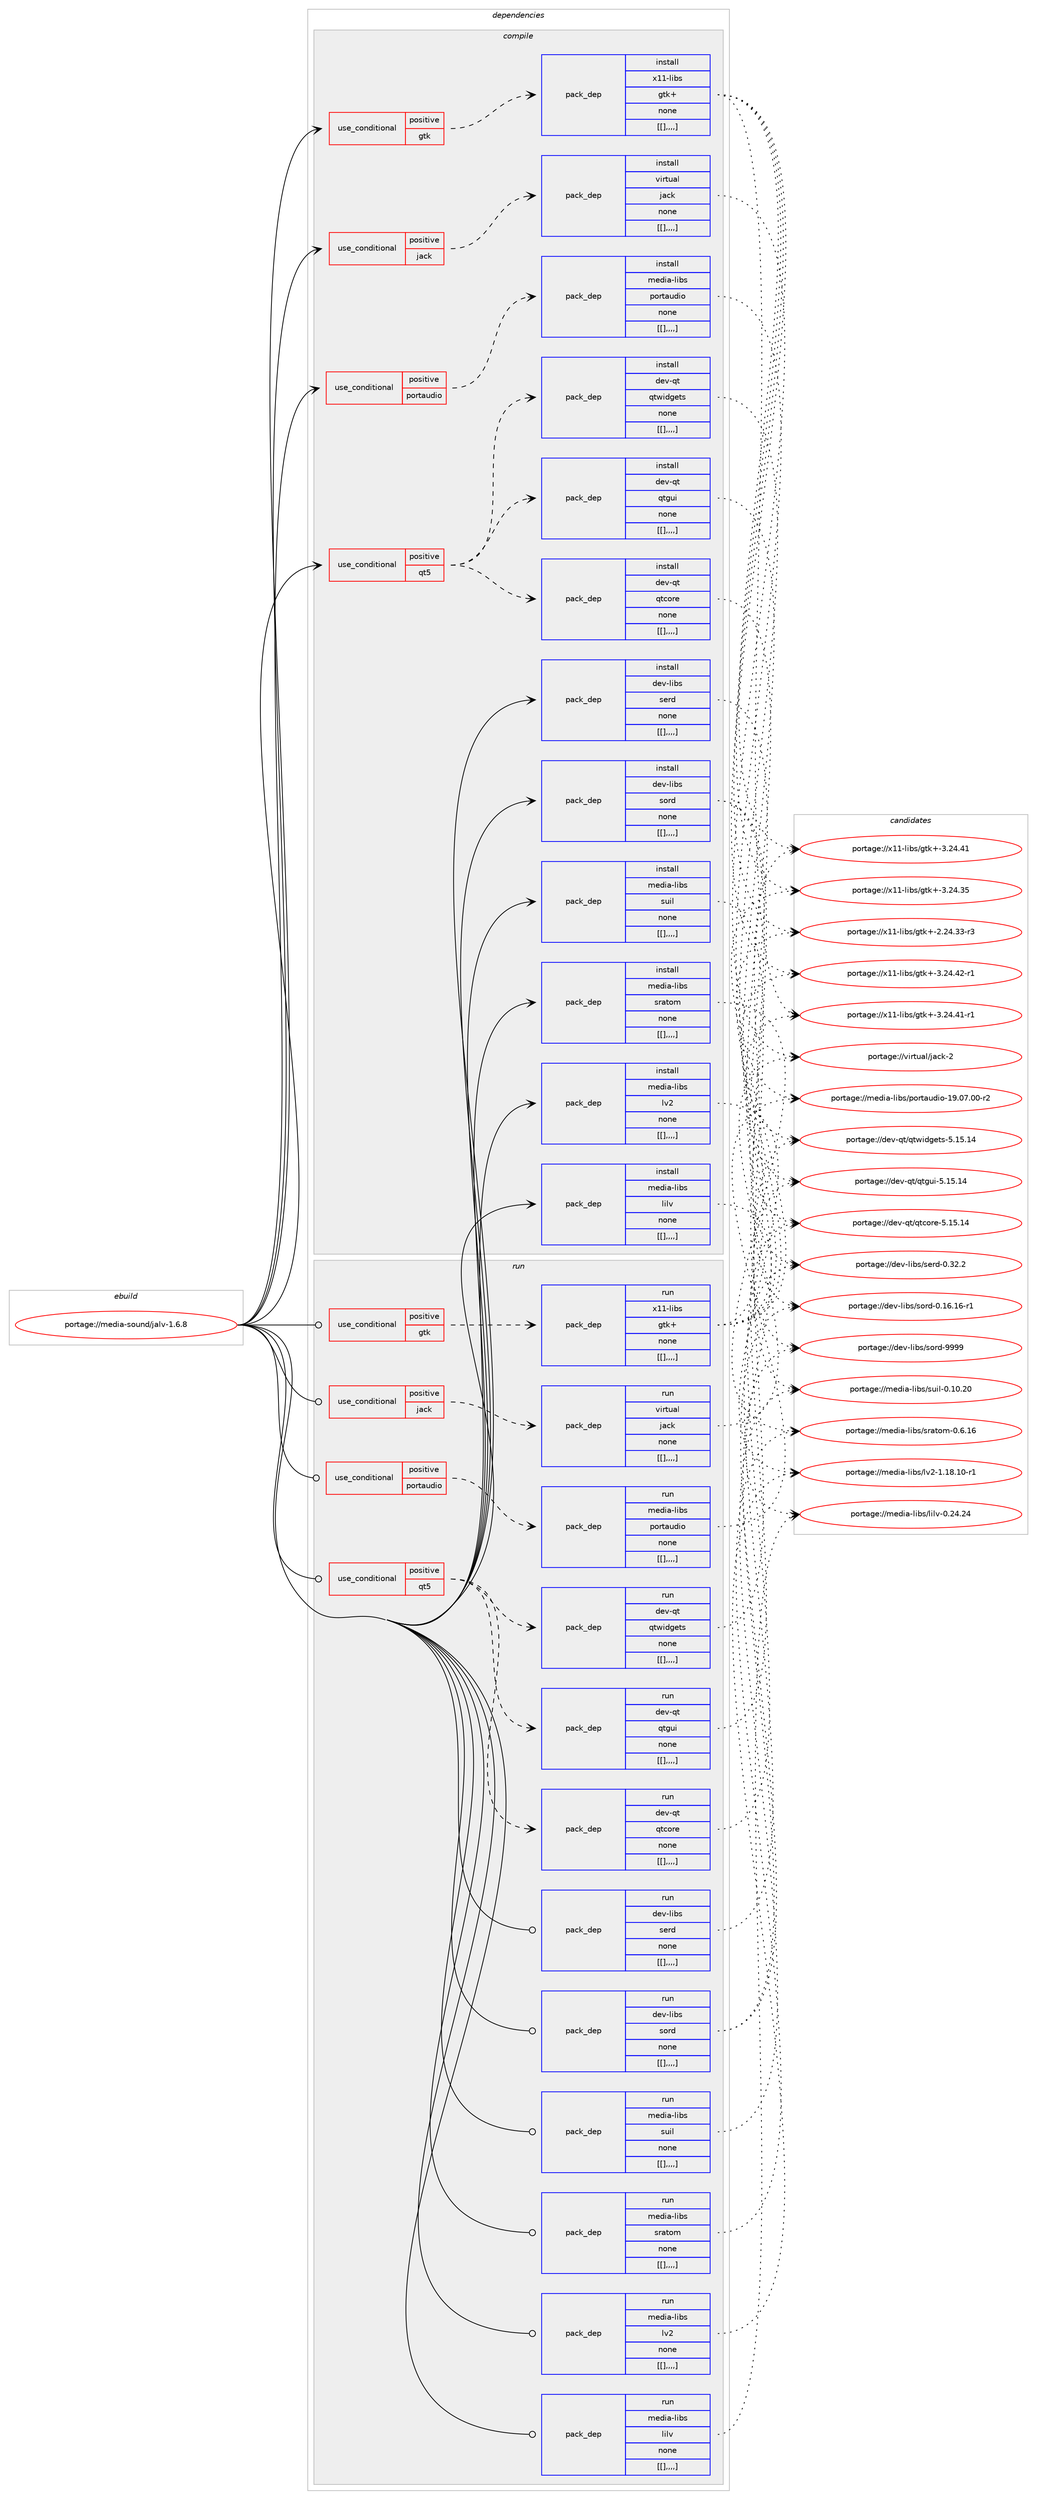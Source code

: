 digraph prolog {

# *************
# Graph options
# *************

newrank=true;
concentrate=true;
compound=true;
graph [rankdir=LR,fontname=Helvetica,fontsize=10,ranksep=1.5];#, ranksep=2.5, nodesep=0.2];
edge  [arrowhead=vee];
node  [fontname=Helvetica,fontsize=10];

# **********
# The ebuild
# **********

subgraph cluster_leftcol {
color=gray;
label=<<i>ebuild</i>>;
id [label="portage://media-sound/jalv-1.6.8", color=red, width=4, href="../media-sound/jalv-1.6.8.svg"];
}

# ****************
# The dependencies
# ****************

subgraph cluster_midcol {
color=gray;
label=<<i>dependencies</i>>;
subgraph cluster_compile {
fillcolor="#eeeeee";
style=filled;
label=<<i>compile</i>>;
subgraph cond83772 {
dependency326621 [label=<<TABLE BORDER="0" CELLBORDER="1" CELLSPACING="0" CELLPADDING="4"><TR><TD ROWSPAN="3" CELLPADDING="10">use_conditional</TD></TR><TR><TD>positive</TD></TR><TR><TD>gtk</TD></TR></TABLE>>, shape=none, color=red];
subgraph pack240357 {
dependency326622 [label=<<TABLE BORDER="0" CELLBORDER="1" CELLSPACING="0" CELLPADDING="4" WIDTH="220"><TR><TD ROWSPAN="6" CELLPADDING="30">pack_dep</TD></TR><TR><TD WIDTH="110">install</TD></TR><TR><TD>x11-libs</TD></TR><TR><TD>gtk+</TD></TR><TR><TD>none</TD></TR><TR><TD>[[],,,,]</TD></TR></TABLE>>, shape=none, color=blue];
}
dependency326621:e -> dependency326622:w [weight=20,style="dashed",arrowhead="vee"];
}
id:e -> dependency326621:w [weight=20,style="solid",arrowhead="vee"];
subgraph cond83773 {
dependency326623 [label=<<TABLE BORDER="0" CELLBORDER="1" CELLSPACING="0" CELLPADDING="4"><TR><TD ROWSPAN="3" CELLPADDING="10">use_conditional</TD></TR><TR><TD>positive</TD></TR><TR><TD>jack</TD></TR></TABLE>>, shape=none, color=red];
subgraph pack240358 {
dependency326624 [label=<<TABLE BORDER="0" CELLBORDER="1" CELLSPACING="0" CELLPADDING="4" WIDTH="220"><TR><TD ROWSPAN="6" CELLPADDING="30">pack_dep</TD></TR><TR><TD WIDTH="110">install</TD></TR><TR><TD>virtual</TD></TR><TR><TD>jack</TD></TR><TR><TD>none</TD></TR><TR><TD>[[],,,,]</TD></TR></TABLE>>, shape=none, color=blue];
}
dependency326623:e -> dependency326624:w [weight=20,style="dashed",arrowhead="vee"];
}
id:e -> dependency326623:w [weight=20,style="solid",arrowhead="vee"];
subgraph cond83774 {
dependency326625 [label=<<TABLE BORDER="0" CELLBORDER="1" CELLSPACING="0" CELLPADDING="4"><TR><TD ROWSPAN="3" CELLPADDING="10">use_conditional</TD></TR><TR><TD>positive</TD></TR><TR><TD>portaudio</TD></TR></TABLE>>, shape=none, color=red];
subgraph pack240359 {
dependency326626 [label=<<TABLE BORDER="0" CELLBORDER="1" CELLSPACING="0" CELLPADDING="4" WIDTH="220"><TR><TD ROWSPAN="6" CELLPADDING="30">pack_dep</TD></TR><TR><TD WIDTH="110">install</TD></TR><TR><TD>media-libs</TD></TR><TR><TD>portaudio</TD></TR><TR><TD>none</TD></TR><TR><TD>[[],,,,]</TD></TR></TABLE>>, shape=none, color=blue];
}
dependency326625:e -> dependency326626:w [weight=20,style="dashed",arrowhead="vee"];
}
id:e -> dependency326625:w [weight=20,style="solid",arrowhead="vee"];
subgraph cond83775 {
dependency326627 [label=<<TABLE BORDER="0" CELLBORDER="1" CELLSPACING="0" CELLPADDING="4"><TR><TD ROWSPAN="3" CELLPADDING="10">use_conditional</TD></TR><TR><TD>positive</TD></TR><TR><TD>qt5</TD></TR></TABLE>>, shape=none, color=red];
subgraph pack240360 {
dependency326628 [label=<<TABLE BORDER="0" CELLBORDER="1" CELLSPACING="0" CELLPADDING="4" WIDTH="220"><TR><TD ROWSPAN="6" CELLPADDING="30">pack_dep</TD></TR><TR><TD WIDTH="110">install</TD></TR><TR><TD>dev-qt</TD></TR><TR><TD>qtcore</TD></TR><TR><TD>none</TD></TR><TR><TD>[[],,,,]</TD></TR></TABLE>>, shape=none, color=blue];
}
dependency326627:e -> dependency326628:w [weight=20,style="dashed",arrowhead="vee"];
subgraph pack240361 {
dependency326629 [label=<<TABLE BORDER="0" CELLBORDER="1" CELLSPACING="0" CELLPADDING="4" WIDTH="220"><TR><TD ROWSPAN="6" CELLPADDING="30">pack_dep</TD></TR><TR><TD WIDTH="110">install</TD></TR><TR><TD>dev-qt</TD></TR><TR><TD>qtgui</TD></TR><TR><TD>none</TD></TR><TR><TD>[[],,,,]</TD></TR></TABLE>>, shape=none, color=blue];
}
dependency326627:e -> dependency326629:w [weight=20,style="dashed",arrowhead="vee"];
subgraph pack240362 {
dependency326630 [label=<<TABLE BORDER="0" CELLBORDER="1" CELLSPACING="0" CELLPADDING="4" WIDTH="220"><TR><TD ROWSPAN="6" CELLPADDING="30">pack_dep</TD></TR><TR><TD WIDTH="110">install</TD></TR><TR><TD>dev-qt</TD></TR><TR><TD>qtwidgets</TD></TR><TR><TD>none</TD></TR><TR><TD>[[],,,,]</TD></TR></TABLE>>, shape=none, color=blue];
}
dependency326627:e -> dependency326630:w [weight=20,style="dashed",arrowhead="vee"];
}
id:e -> dependency326627:w [weight=20,style="solid",arrowhead="vee"];
subgraph pack240363 {
dependency326631 [label=<<TABLE BORDER="0" CELLBORDER="1" CELLSPACING="0" CELLPADDING="4" WIDTH="220"><TR><TD ROWSPAN="6" CELLPADDING="30">pack_dep</TD></TR><TR><TD WIDTH="110">install</TD></TR><TR><TD>dev-libs</TD></TR><TR><TD>serd</TD></TR><TR><TD>none</TD></TR><TR><TD>[[],,,,]</TD></TR></TABLE>>, shape=none, color=blue];
}
id:e -> dependency326631:w [weight=20,style="solid",arrowhead="vee"];
subgraph pack240364 {
dependency326632 [label=<<TABLE BORDER="0" CELLBORDER="1" CELLSPACING="0" CELLPADDING="4" WIDTH="220"><TR><TD ROWSPAN="6" CELLPADDING="30">pack_dep</TD></TR><TR><TD WIDTH="110">install</TD></TR><TR><TD>dev-libs</TD></TR><TR><TD>sord</TD></TR><TR><TD>none</TD></TR><TR><TD>[[],,,,]</TD></TR></TABLE>>, shape=none, color=blue];
}
id:e -> dependency326632:w [weight=20,style="solid",arrowhead="vee"];
subgraph pack240365 {
dependency326633 [label=<<TABLE BORDER="0" CELLBORDER="1" CELLSPACING="0" CELLPADDING="4" WIDTH="220"><TR><TD ROWSPAN="6" CELLPADDING="30">pack_dep</TD></TR><TR><TD WIDTH="110">install</TD></TR><TR><TD>media-libs</TD></TR><TR><TD>lilv</TD></TR><TR><TD>none</TD></TR><TR><TD>[[],,,,]</TD></TR></TABLE>>, shape=none, color=blue];
}
id:e -> dependency326633:w [weight=20,style="solid",arrowhead="vee"];
subgraph pack240366 {
dependency326634 [label=<<TABLE BORDER="0" CELLBORDER="1" CELLSPACING="0" CELLPADDING="4" WIDTH="220"><TR><TD ROWSPAN="6" CELLPADDING="30">pack_dep</TD></TR><TR><TD WIDTH="110">install</TD></TR><TR><TD>media-libs</TD></TR><TR><TD>lv2</TD></TR><TR><TD>none</TD></TR><TR><TD>[[],,,,]</TD></TR></TABLE>>, shape=none, color=blue];
}
id:e -> dependency326634:w [weight=20,style="solid",arrowhead="vee"];
subgraph pack240367 {
dependency326635 [label=<<TABLE BORDER="0" CELLBORDER="1" CELLSPACING="0" CELLPADDING="4" WIDTH="220"><TR><TD ROWSPAN="6" CELLPADDING="30">pack_dep</TD></TR><TR><TD WIDTH="110">install</TD></TR><TR><TD>media-libs</TD></TR><TR><TD>sratom</TD></TR><TR><TD>none</TD></TR><TR><TD>[[],,,,]</TD></TR></TABLE>>, shape=none, color=blue];
}
id:e -> dependency326635:w [weight=20,style="solid",arrowhead="vee"];
subgraph pack240368 {
dependency326636 [label=<<TABLE BORDER="0" CELLBORDER="1" CELLSPACING="0" CELLPADDING="4" WIDTH="220"><TR><TD ROWSPAN="6" CELLPADDING="30">pack_dep</TD></TR><TR><TD WIDTH="110">install</TD></TR><TR><TD>media-libs</TD></TR><TR><TD>suil</TD></TR><TR><TD>none</TD></TR><TR><TD>[[],,,,]</TD></TR></TABLE>>, shape=none, color=blue];
}
id:e -> dependency326636:w [weight=20,style="solid",arrowhead="vee"];
}
subgraph cluster_compileandrun {
fillcolor="#eeeeee";
style=filled;
label=<<i>compile and run</i>>;
}
subgraph cluster_run {
fillcolor="#eeeeee";
style=filled;
label=<<i>run</i>>;
subgraph cond83776 {
dependency326637 [label=<<TABLE BORDER="0" CELLBORDER="1" CELLSPACING="0" CELLPADDING="4"><TR><TD ROWSPAN="3" CELLPADDING="10">use_conditional</TD></TR><TR><TD>positive</TD></TR><TR><TD>gtk</TD></TR></TABLE>>, shape=none, color=red];
subgraph pack240369 {
dependency326638 [label=<<TABLE BORDER="0" CELLBORDER="1" CELLSPACING="0" CELLPADDING="4" WIDTH="220"><TR><TD ROWSPAN="6" CELLPADDING="30">pack_dep</TD></TR><TR><TD WIDTH="110">run</TD></TR><TR><TD>x11-libs</TD></TR><TR><TD>gtk+</TD></TR><TR><TD>none</TD></TR><TR><TD>[[],,,,]</TD></TR></TABLE>>, shape=none, color=blue];
}
dependency326637:e -> dependency326638:w [weight=20,style="dashed",arrowhead="vee"];
}
id:e -> dependency326637:w [weight=20,style="solid",arrowhead="odot"];
subgraph cond83777 {
dependency326639 [label=<<TABLE BORDER="0" CELLBORDER="1" CELLSPACING="0" CELLPADDING="4"><TR><TD ROWSPAN="3" CELLPADDING="10">use_conditional</TD></TR><TR><TD>positive</TD></TR><TR><TD>jack</TD></TR></TABLE>>, shape=none, color=red];
subgraph pack240370 {
dependency326640 [label=<<TABLE BORDER="0" CELLBORDER="1" CELLSPACING="0" CELLPADDING="4" WIDTH="220"><TR><TD ROWSPAN="6" CELLPADDING="30">pack_dep</TD></TR><TR><TD WIDTH="110">run</TD></TR><TR><TD>virtual</TD></TR><TR><TD>jack</TD></TR><TR><TD>none</TD></TR><TR><TD>[[],,,,]</TD></TR></TABLE>>, shape=none, color=blue];
}
dependency326639:e -> dependency326640:w [weight=20,style="dashed",arrowhead="vee"];
}
id:e -> dependency326639:w [weight=20,style="solid",arrowhead="odot"];
subgraph cond83778 {
dependency326641 [label=<<TABLE BORDER="0" CELLBORDER="1" CELLSPACING="0" CELLPADDING="4"><TR><TD ROWSPAN="3" CELLPADDING="10">use_conditional</TD></TR><TR><TD>positive</TD></TR><TR><TD>portaudio</TD></TR></TABLE>>, shape=none, color=red];
subgraph pack240371 {
dependency326642 [label=<<TABLE BORDER="0" CELLBORDER="1" CELLSPACING="0" CELLPADDING="4" WIDTH="220"><TR><TD ROWSPAN="6" CELLPADDING="30">pack_dep</TD></TR><TR><TD WIDTH="110">run</TD></TR><TR><TD>media-libs</TD></TR><TR><TD>portaudio</TD></TR><TR><TD>none</TD></TR><TR><TD>[[],,,,]</TD></TR></TABLE>>, shape=none, color=blue];
}
dependency326641:e -> dependency326642:w [weight=20,style="dashed",arrowhead="vee"];
}
id:e -> dependency326641:w [weight=20,style="solid",arrowhead="odot"];
subgraph cond83779 {
dependency326643 [label=<<TABLE BORDER="0" CELLBORDER="1" CELLSPACING="0" CELLPADDING="4"><TR><TD ROWSPAN="3" CELLPADDING="10">use_conditional</TD></TR><TR><TD>positive</TD></TR><TR><TD>qt5</TD></TR></TABLE>>, shape=none, color=red];
subgraph pack240372 {
dependency326644 [label=<<TABLE BORDER="0" CELLBORDER="1" CELLSPACING="0" CELLPADDING="4" WIDTH="220"><TR><TD ROWSPAN="6" CELLPADDING="30">pack_dep</TD></TR><TR><TD WIDTH="110">run</TD></TR><TR><TD>dev-qt</TD></TR><TR><TD>qtcore</TD></TR><TR><TD>none</TD></TR><TR><TD>[[],,,,]</TD></TR></TABLE>>, shape=none, color=blue];
}
dependency326643:e -> dependency326644:w [weight=20,style="dashed",arrowhead="vee"];
subgraph pack240373 {
dependency326645 [label=<<TABLE BORDER="0" CELLBORDER="1" CELLSPACING="0" CELLPADDING="4" WIDTH="220"><TR><TD ROWSPAN="6" CELLPADDING="30">pack_dep</TD></TR><TR><TD WIDTH="110">run</TD></TR><TR><TD>dev-qt</TD></TR><TR><TD>qtgui</TD></TR><TR><TD>none</TD></TR><TR><TD>[[],,,,]</TD></TR></TABLE>>, shape=none, color=blue];
}
dependency326643:e -> dependency326645:w [weight=20,style="dashed",arrowhead="vee"];
subgraph pack240374 {
dependency326646 [label=<<TABLE BORDER="0" CELLBORDER="1" CELLSPACING="0" CELLPADDING="4" WIDTH="220"><TR><TD ROWSPAN="6" CELLPADDING="30">pack_dep</TD></TR><TR><TD WIDTH="110">run</TD></TR><TR><TD>dev-qt</TD></TR><TR><TD>qtwidgets</TD></TR><TR><TD>none</TD></TR><TR><TD>[[],,,,]</TD></TR></TABLE>>, shape=none, color=blue];
}
dependency326643:e -> dependency326646:w [weight=20,style="dashed",arrowhead="vee"];
}
id:e -> dependency326643:w [weight=20,style="solid",arrowhead="odot"];
subgraph pack240375 {
dependency326647 [label=<<TABLE BORDER="0" CELLBORDER="1" CELLSPACING="0" CELLPADDING="4" WIDTH="220"><TR><TD ROWSPAN="6" CELLPADDING="30">pack_dep</TD></TR><TR><TD WIDTH="110">run</TD></TR><TR><TD>dev-libs</TD></TR><TR><TD>serd</TD></TR><TR><TD>none</TD></TR><TR><TD>[[],,,,]</TD></TR></TABLE>>, shape=none, color=blue];
}
id:e -> dependency326647:w [weight=20,style="solid",arrowhead="odot"];
subgraph pack240376 {
dependency326648 [label=<<TABLE BORDER="0" CELLBORDER="1" CELLSPACING="0" CELLPADDING="4" WIDTH="220"><TR><TD ROWSPAN="6" CELLPADDING="30">pack_dep</TD></TR><TR><TD WIDTH="110">run</TD></TR><TR><TD>dev-libs</TD></TR><TR><TD>sord</TD></TR><TR><TD>none</TD></TR><TR><TD>[[],,,,]</TD></TR></TABLE>>, shape=none, color=blue];
}
id:e -> dependency326648:w [weight=20,style="solid",arrowhead="odot"];
subgraph pack240377 {
dependency326649 [label=<<TABLE BORDER="0" CELLBORDER="1" CELLSPACING="0" CELLPADDING="4" WIDTH="220"><TR><TD ROWSPAN="6" CELLPADDING="30">pack_dep</TD></TR><TR><TD WIDTH="110">run</TD></TR><TR><TD>media-libs</TD></TR><TR><TD>lilv</TD></TR><TR><TD>none</TD></TR><TR><TD>[[],,,,]</TD></TR></TABLE>>, shape=none, color=blue];
}
id:e -> dependency326649:w [weight=20,style="solid",arrowhead="odot"];
subgraph pack240378 {
dependency326650 [label=<<TABLE BORDER="0" CELLBORDER="1" CELLSPACING="0" CELLPADDING="4" WIDTH="220"><TR><TD ROWSPAN="6" CELLPADDING="30">pack_dep</TD></TR><TR><TD WIDTH="110">run</TD></TR><TR><TD>media-libs</TD></TR><TR><TD>lv2</TD></TR><TR><TD>none</TD></TR><TR><TD>[[],,,,]</TD></TR></TABLE>>, shape=none, color=blue];
}
id:e -> dependency326650:w [weight=20,style="solid",arrowhead="odot"];
subgraph pack240379 {
dependency326651 [label=<<TABLE BORDER="0" CELLBORDER="1" CELLSPACING="0" CELLPADDING="4" WIDTH="220"><TR><TD ROWSPAN="6" CELLPADDING="30">pack_dep</TD></TR><TR><TD WIDTH="110">run</TD></TR><TR><TD>media-libs</TD></TR><TR><TD>sratom</TD></TR><TR><TD>none</TD></TR><TR><TD>[[],,,,]</TD></TR></TABLE>>, shape=none, color=blue];
}
id:e -> dependency326651:w [weight=20,style="solid",arrowhead="odot"];
subgraph pack240380 {
dependency326652 [label=<<TABLE BORDER="0" CELLBORDER="1" CELLSPACING="0" CELLPADDING="4" WIDTH="220"><TR><TD ROWSPAN="6" CELLPADDING="30">pack_dep</TD></TR><TR><TD WIDTH="110">run</TD></TR><TR><TD>media-libs</TD></TR><TR><TD>suil</TD></TR><TR><TD>none</TD></TR><TR><TD>[[],,,,]</TD></TR></TABLE>>, shape=none, color=blue];
}
id:e -> dependency326652:w [weight=20,style="solid",arrowhead="odot"];
}
}

# **************
# The candidates
# **************

subgraph cluster_choices {
rank=same;
color=gray;
label=<<i>candidates</i>>;

subgraph choice240357 {
color=black;
nodesep=1;
choice12049494510810598115471031161074345514650524652504511449 [label="portage://x11-libs/gtk+-3.24.42-r1", color=red, width=4,href="../x11-libs/gtk+-3.24.42-r1.svg"];
choice12049494510810598115471031161074345514650524652494511449 [label="portage://x11-libs/gtk+-3.24.41-r1", color=red, width=4,href="../x11-libs/gtk+-3.24.41-r1.svg"];
choice1204949451081059811547103116107434551465052465249 [label="portage://x11-libs/gtk+-3.24.41", color=red, width=4,href="../x11-libs/gtk+-3.24.41.svg"];
choice1204949451081059811547103116107434551465052465153 [label="portage://x11-libs/gtk+-3.24.35", color=red, width=4,href="../x11-libs/gtk+-3.24.35.svg"];
choice12049494510810598115471031161074345504650524651514511451 [label="portage://x11-libs/gtk+-2.24.33-r3", color=red, width=4,href="../x11-libs/gtk+-2.24.33-r3.svg"];
dependency326622:e -> choice12049494510810598115471031161074345514650524652504511449:w [style=dotted,weight="100"];
dependency326622:e -> choice12049494510810598115471031161074345514650524652494511449:w [style=dotted,weight="100"];
dependency326622:e -> choice1204949451081059811547103116107434551465052465249:w [style=dotted,weight="100"];
dependency326622:e -> choice1204949451081059811547103116107434551465052465153:w [style=dotted,weight="100"];
dependency326622:e -> choice12049494510810598115471031161074345504650524651514511451:w [style=dotted,weight="100"];
}
subgraph choice240358 {
color=black;
nodesep=1;
choice118105114116117971084710697991074550 [label="portage://virtual/jack-2", color=red, width=4,href="../virtual/jack-2.svg"];
dependency326624:e -> choice118105114116117971084710697991074550:w [style=dotted,weight="100"];
}
subgraph choice240359 {
color=black;
nodesep=1;
choice10910110010597451081059811547112111114116971171001051114549574648554648484511450 [label="portage://media-libs/portaudio-19.07.00-r2", color=red, width=4,href="../media-libs/portaudio-19.07.00-r2.svg"];
dependency326626:e -> choice10910110010597451081059811547112111114116971171001051114549574648554648484511450:w [style=dotted,weight="100"];
}
subgraph choice240360 {
color=black;
nodesep=1;
choice1001011184511311647113116991111141014553464953464952 [label="portage://dev-qt/qtcore-5.15.14", color=red, width=4,href="../dev-qt/qtcore-5.15.14.svg"];
dependency326628:e -> choice1001011184511311647113116991111141014553464953464952:w [style=dotted,weight="100"];
}
subgraph choice240361 {
color=black;
nodesep=1;
choice10010111845113116471131161031171054553464953464952 [label="portage://dev-qt/qtgui-5.15.14", color=red, width=4,href="../dev-qt/qtgui-5.15.14.svg"];
dependency326629:e -> choice10010111845113116471131161031171054553464953464952:w [style=dotted,weight="100"];
}
subgraph choice240362 {
color=black;
nodesep=1;
choice10010111845113116471131161191051001031011161154553464953464952 [label="portage://dev-qt/qtwidgets-5.15.14", color=red, width=4,href="../dev-qt/qtwidgets-5.15.14.svg"];
dependency326630:e -> choice10010111845113116471131161191051001031011161154553464953464952:w [style=dotted,weight="100"];
}
subgraph choice240363 {
color=black;
nodesep=1;
choice10010111845108105981154711510111410045484651504650 [label="portage://dev-libs/serd-0.32.2", color=red, width=4,href="../dev-libs/serd-0.32.2.svg"];
dependency326631:e -> choice10010111845108105981154711510111410045484651504650:w [style=dotted,weight="100"];
}
subgraph choice240364 {
color=black;
nodesep=1;
choice1001011184510810598115471151111141004557575757 [label="portage://dev-libs/sord-9999", color=red, width=4,href="../dev-libs/sord-9999.svg"];
choice10010111845108105981154711511111410045484649544649544511449 [label="portage://dev-libs/sord-0.16.16-r1", color=red, width=4,href="../dev-libs/sord-0.16.16-r1.svg"];
dependency326632:e -> choice1001011184510810598115471151111141004557575757:w [style=dotted,weight="100"];
dependency326632:e -> choice10010111845108105981154711511111410045484649544649544511449:w [style=dotted,weight="100"];
}
subgraph choice240365 {
color=black;
nodesep=1;
choice109101100105974510810598115471081051081184548465052465052 [label="portage://media-libs/lilv-0.24.24", color=red, width=4,href="../media-libs/lilv-0.24.24.svg"];
dependency326633:e -> choice109101100105974510810598115471081051081184548465052465052:w [style=dotted,weight="100"];
}
subgraph choice240366 {
color=black;
nodesep=1;
choice109101100105974510810598115471081185045494649564649484511449 [label="portage://media-libs/lv2-1.18.10-r1", color=red, width=4,href="../media-libs/lv2-1.18.10-r1.svg"];
dependency326634:e -> choice109101100105974510810598115471081185045494649564649484511449:w [style=dotted,weight="100"];
}
subgraph choice240367 {
color=black;
nodesep=1;
choice109101100105974510810598115471151149711611110945484654464954 [label="portage://media-libs/sratom-0.6.16", color=red, width=4,href="../media-libs/sratom-0.6.16.svg"];
dependency326635:e -> choice109101100105974510810598115471151149711611110945484654464954:w [style=dotted,weight="100"];
}
subgraph choice240368 {
color=black;
nodesep=1;
choice109101100105974510810598115471151171051084548464948465048 [label="portage://media-libs/suil-0.10.20", color=red, width=4,href="../media-libs/suil-0.10.20.svg"];
dependency326636:e -> choice109101100105974510810598115471151171051084548464948465048:w [style=dotted,weight="100"];
}
subgraph choice240369 {
color=black;
nodesep=1;
choice12049494510810598115471031161074345514650524652504511449 [label="portage://x11-libs/gtk+-3.24.42-r1", color=red, width=4,href="../x11-libs/gtk+-3.24.42-r1.svg"];
choice12049494510810598115471031161074345514650524652494511449 [label="portage://x11-libs/gtk+-3.24.41-r1", color=red, width=4,href="../x11-libs/gtk+-3.24.41-r1.svg"];
choice1204949451081059811547103116107434551465052465249 [label="portage://x11-libs/gtk+-3.24.41", color=red, width=4,href="../x11-libs/gtk+-3.24.41.svg"];
choice1204949451081059811547103116107434551465052465153 [label="portage://x11-libs/gtk+-3.24.35", color=red, width=4,href="../x11-libs/gtk+-3.24.35.svg"];
choice12049494510810598115471031161074345504650524651514511451 [label="portage://x11-libs/gtk+-2.24.33-r3", color=red, width=4,href="../x11-libs/gtk+-2.24.33-r3.svg"];
dependency326638:e -> choice12049494510810598115471031161074345514650524652504511449:w [style=dotted,weight="100"];
dependency326638:e -> choice12049494510810598115471031161074345514650524652494511449:w [style=dotted,weight="100"];
dependency326638:e -> choice1204949451081059811547103116107434551465052465249:w [style=dotted,weight="100"];
dependency326638:e -> choice1204949451081059811547103116107434551465052465153:w [style=dotted,weight="100"];
dependency326638:e -> choice12049494510810598115471031161074345504650524651514511451:w [style=dotted,weight="100"];
}
subgraph choice240370 {
color=black;
nodesep=1;
choice118105114116117971084710697991074550 [label="portage://virtual/jack-2", color=red, width=4,href="../virtual/jack-2.svg"];
dependency326640:e -> choice118105114116117971084710697991074550:w [style=dotted,weight="100"];
}
subgraph choice240371 {
color=black;
nodesep=1;
choice10910110010597451081059811547112111114116971171001051114549574648554648484511450 [label="portage://media-libs/portaudio-19.07.00-r2", color=red, width=4,href="../media-libs/portaudio-19.07.00-r2.svg"];
dependency326642:e -> choice10910110010597451081059811547112111114116971171001051114549574648554648484511450:w [style=dotted,weight="100"];
}
subgraph choice240372 {
color=black;
nodesep=1;
choice1001011184511311647113116991111141014553464953464952 [label="portage://dev-qt/qtcore-5.15.14", color=red, width=4,href="../dev-qt/qtcore-5.15.14.svg"];
dependency326644:e -> choice1001011184511311647113116991111141014553464953464952:w [style=dotted,weight="100"];
}
subgraph choice240373 {
color=black;
nodesep=1;
choice10010111845113116471131161031171054553464953464952 [label="portage://dev-qt/qtgui-5.15.14", color=red, width=4,href="../dev-qt/qtgui-5.15.14.svg"];
dependency326645:e -> choice10010111845113116471131161031171054553464953464952:w [style=dotted,weight="100"];
}
subgraph choice240374 {
color=black;
nodesep=1;
choice10010111845113116471131161191051001031011161154553464953464952 [label="portage://dev-qt/qtwidgets-5.15.14", color=red, width=4,href="../dev-qt/qtwidgets-5.15.14.svg"];
dependency326646:e -> choice10010111845113116471131161191051001031011161154553464953464952:w [style=dotted,weight="100"];
}
subgraph choice240375 {
color=black;
nodesep=1;
choice10010111845108105981154711510111410045484651504650 [label="portage://dev-libs/serd-0.32.2", color=red, width=4,href="../dev-libs/serd-0.32.2.svg"];
dependency326647:e -> choice10010111845108105981154711510111410045484651504650:w [style=dotted,weight="100"];
}
subgraph choice240376 {
color=black;
nodesep=1;
choice1001011184510810598115471151111141004557575757 [label="portage://dev-libs/sord-9999", color=red, width=4,href="../dev-libs/sord-9999.svg"];
choice10010111845108105981154711511111410045484649544649544511449 [label="portage://dev-libs/sord-0.16.16-r1", color=red, width=4,href="../dev-libs/sord-0.16.16-r1.svg"];
dependency326648:e -> choice1001011184510810598115471151111141004557575757:w [style=dotted,weight="100"];
dependency326648:e -> choice10010111845108105981154711511111410045484649544649544511449:w [style=dotted,weight="100"];
}
subgraph choice240377 {
color=black;
nodesep=1;
choice109101100105974510810598115471081051081184548465052465052 [label="portage://media-libs/lilv-0.24.24", color=red, width=4,href="../media-libs/lilv-0.24.24.svg"];
dependency326649:e -> choice109101100105974510810598115471081051081184548465052465052:w [style=dotted,weight="100"];
}
subgraph choice240378 {
color=black;
nodesep=1;
choice109101100105974510810598115471081185045494649564649484511449 [label="portage://media-libs/lv2-1.18.10-r1", color=red, width=4,href="../media-libs/lv2-1.18.10-r1.svg"];
dependency326650:e -> choice109101100105974510810598115471081185045494649564649484511449:w [style=dotted,weight="100"];
}
subgraph choice240379 {
color=black;
nodesep=1;
choice109101100105974510810598115471151149711611110945484654464954 [label="portage://media-libs/sratom-0.6.16", color=red, width=4,href="../media-libs/sratom-0.6.16.svg"];
dependency326651:e -> choice109101100105974510810598115471151149711611110945484654464954:w [style=dotted,weight="100"];
}
subgraph choice240380 {
color=black;
nodesep=1;
choice109101100105974510810598115471151171051084548464948465048 [label="portage://media-libs/suil-0.10.20", color=red, width=4,href="../media-libs/suil-0.10.20.svg"];
dependency326652:e -> choice109101100105974510810598115471151171051084548464948465048:w [style=dotted,weight="100"];
}
}

}
